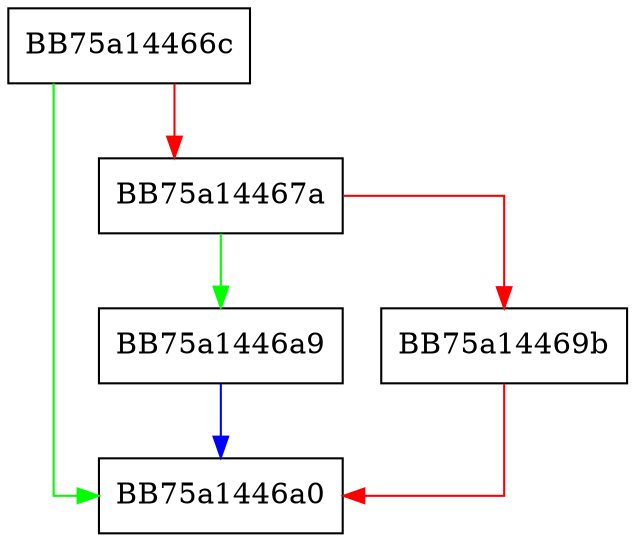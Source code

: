 digraph InitPtr {
  node [shape="box"];
  graph [splines=ortho];
  BB75a14466c -> BB75a1446a0 [color="green"];
  BB75a14466c -> BB75a14467a [color="red"];
  BB75a14467a -> BB75a1446a9 [color="green"];
  BB75a14467a -> BB75a14469b [color="red"];
  BB75a14469b -> BB75a1446a0 [color="red"];
  BB75a1446a9 -> BB75a1446a0 [color="blue"];
}
